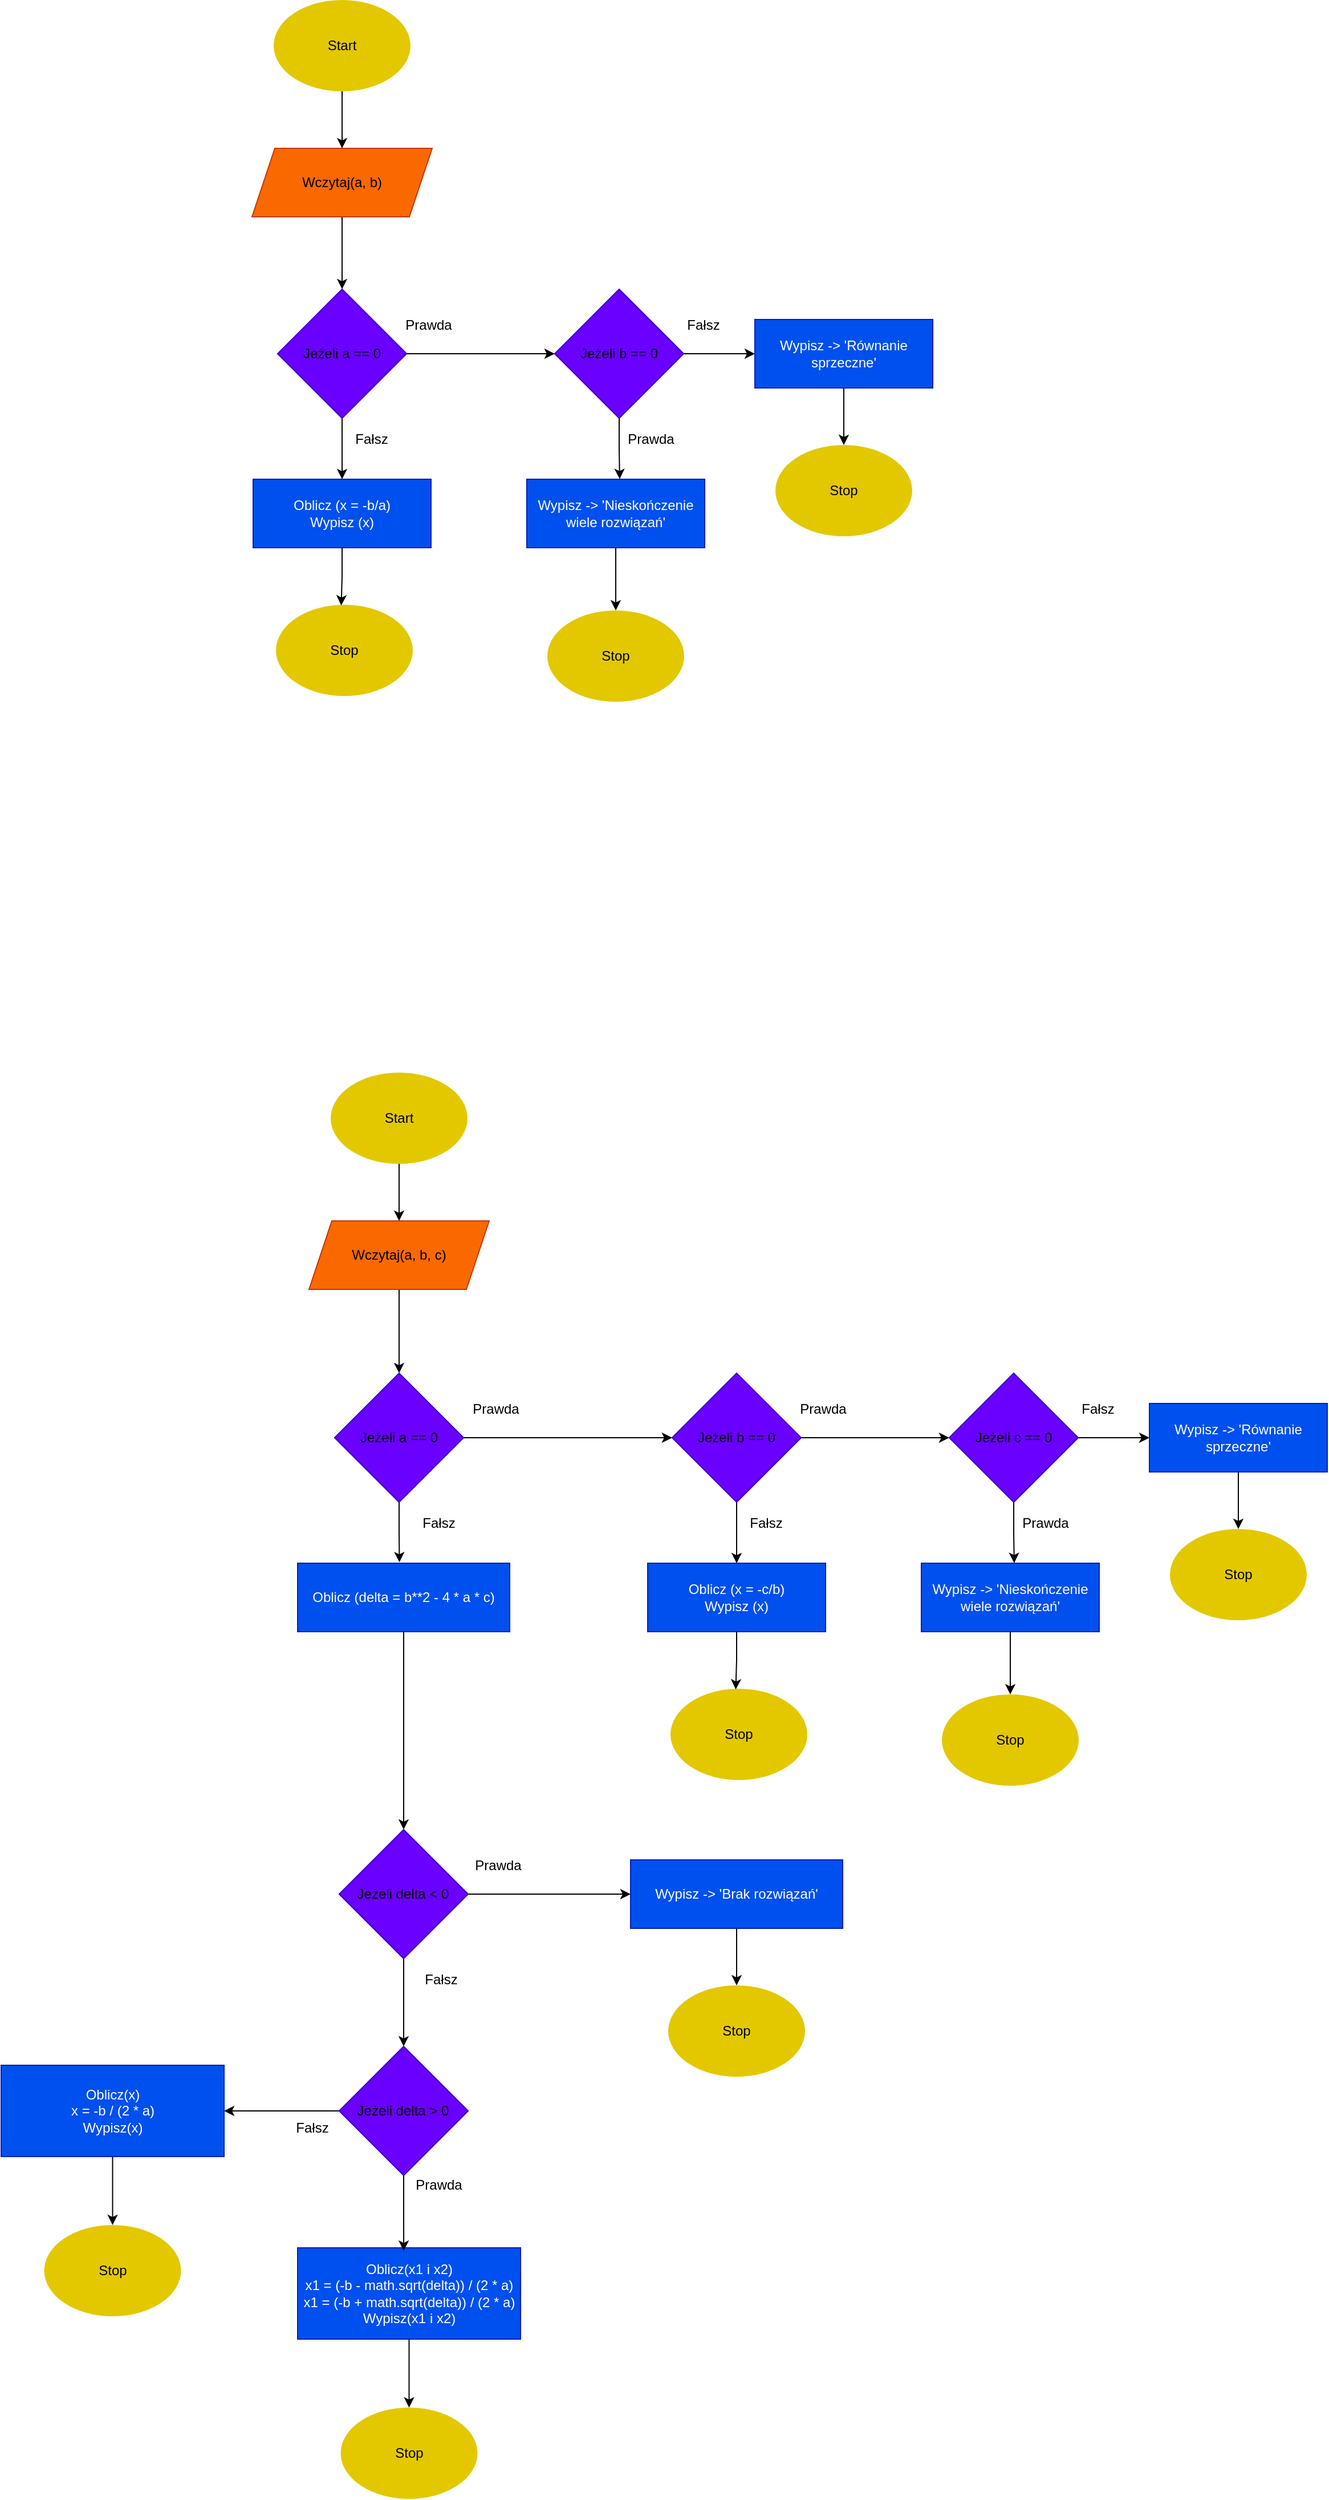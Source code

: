 <mxfile version="28.2.7">
  <diagram name="Strona-1" id="uBdcJJ9UPjB0a-8DTV41">
    <mxGraphModel dx="1600" dy="1216" grid="1" gridSize="10" guides="1" tooltips="1" connect="1" arrows="1" fold="1" page="1" pageScale="1" pageWidth="827" pageHeight="1169" math="0" shadow="0">
      <root>
        <mxCell id="0" />
        <mxCell id="1" parent="0" />
        <mxCell id="hcEXH8i47duYdszlL1R1-9" style="edgeStyle=orthogonalEdgeStyle;rounded=0;orthogonalLoop=1;jettySize=auto;html=1;" edge="1" parent="1" source="hcEXH8i47duYdszlL1R1-3" target="hcEXH8i47duYdszlL1R1-7">
          <mxGeometry relative="1" as="geometry" />
        </mxCell>
        <mxCell id="hcEXH8i47duYdszlL1R1-26" style="edgeStyle=orthogonalEdgeStyle;rounded=0;orthogonalLoop=1;jettySize=auto;html=1;entryX=0.5;entryY=0;entryDx=0;entryDy=0;" edge="1" parent="1" source="hcEXH8i47duYdszlL1R1-3" target="hcEXH8i47duYdszlL1R1-25">
          <mxGeometry relative="1" as="geometry" />
        </mxCell>
        <mxCell id="hcEXH8i47duYdszlL1R1-3" value="" style="whiteSpace=wrap;html=1;aspect=fixed;rotation=45;fillColor=#6a00ff;fontColor=#ffffff;strokeColor=#3700CC;" vertex="1" parent="1">
          <mxGeometry x="519" y="490" width="80" height="80" as="geometry" />
        </mxCell>
        <mxCell id="hcEXH8i47duYdszlL1R1-6" value="&lt;font style=&quot;color: light-dark(rgb(0, 0, 0), rgb(0, 0, 0));&quot;&gt;Jeżeli a == 0&lt;/font&gt;" style="text;html=1;whiteSpace=wrap;align=center;verticalAlign=middle;rounded=0;" vertex="1" parent="1">
          <mxGeometry x="518" y="515" width="82" height="30" as="geometry" />
        </mxCell>
        <mxCell id="hcEXH8i47duYdszlL1R1-14" style="edgeStyle=orthogonalEdgeStyle;rounded=0;orthogonalLoop=1;jettySize=auto;html=1;entryX=0;entryY=0.5;entryDx=0;entryDy=0;" edge="1" parent="1" source="hcEXH8i47duYdszlL1R1-7" target="hcEXH8i47duYdszlL1R1-13">
          <mxGeometry relative="1" as="geometry" />
        </mxCell>
        <mxCell id="hcEXH8i47duYdszlL1R1-7" value="" style="whiteSpace=wrap;html=1;aspect=fixed;rotation=45;fillColor=#6a00ff;fontColor=#ffffff;strokeColor=#3700CC;" vertex="1" parent="1">
          <mxGeometry x="761.999" y="489.999" width="80" height="80" as="geometry" />
        </mxCell>
        <mxCell id="hcEXH8i47duYdszlL1R1-8" value="&lt;font style=&quot;color: light-dark(rgb(0, 0, 0), rgb(0, 0, 0));&quot;&gt;Jeżeli b == 0&lt;/font&gt;" style="text;html=1;whiteSpace=wrap;align=center;verticalAlign=middle;rounded=0;" vertex="1" parent="1">
          <mxGeometry x="760.999" y="514.999" width="82" height="30" as="geometry" />
        </mxCell>
        <mxCell id="hcEXH8i47duYdszlL1R1-22" style="edgeStyle=orthogonalEdgeStyle;rounded=0;orthogonalLoop=1;jettySize=auto;html=1;entryX=0.5;entryY=0;entryDx=0;entryDy=0;" edge="1" parent="1" source="hcEXH8i47duYdszlL1R1-11" target="hcEXH8i47duYdszlL1R1-21">
          <mxGeometry relative="1" as="geometry" />
        </mxCell>
        <mxCell id="hcEXH8i47duYdszlL1R1-11" value="Wypisz -&amp;gt; &#39;Nieskończenie wiele rozwiązań&#39;" style="rounded=0;whiteSpace=wrap;html=1;fillColor=#0050ef;fontColor=#ffffff;strokeColor=#001DBC;" vertex="1" parent="1">
          <mxGeometry x="721" y="640" width="156" height="60" as="geometry" />
        </mxCell>
        <mxCell id="hcEXH8i47duYdszlL1R1-12" style="edgeStyle=orthogonalEdgeStyle;rounded=0;orthogonalLoop=1;jettySize=auto;html=1;entryX=0.522;entryY=-0.003;entryDx=0;entryDy=0;entryPerimeter=0;" edge="1" parent="1" source="hcEXH8i47duYdszlL1R1-7" target="hcEXH8i47duYdszlL1R1-11">
          <mxGeometry relative="1" as="geometry" />
        </mxCell>
        <mxCell id="hcEXH8i47duYdszlL1R1-24" style="edgeStyle=orthogonalEdgeStyle;rounded=0;orthogonalLoop=1;jettySize=auto;html=1;entryX=0.5;entryY=0;entryDx=0;entryDy=0;" edge="1" parent="1" source="hcEXH8i47duYdszlL1R1-13" target="hcEXH8i47duYdszlL1R1-23">
          <mxGeometry relative="1" as="geometry" />
        </mxCell>
        <mxCell id="hcEXH8i47duYdszlL1R1-13" value="Wypisz -&amp;gt; &#39;Równanie sprzeczne&#39;" style="rounded=0;whiteSpace=wrap;html=1;fillColor=#0050ef;fontColor=#ffffff;strokeColor=#001DBC;" vertex="1" parent="1">
          <mxGeometry x="921" y="500" width="156" height="60" as="geometry" />
        </mxCell>
        <mxCell id="hcEXH8i47duYdszlL1R1-15" value="Prawda" style="text;html=1;whiteSpace=wrap;strokeColor=none;fillColor=none;align=center;verticalAlign=middle;rounded=0;" vertex="1" parent="1">
          <mxGeometry x="805" y="590" width="50" height="30" as="geometry" />
        </mxCell>
        <mxCell id="hcEXH8i47duYdszlL1R1-16" value="Fałsz" style="text;html=1;whiteSpace=wrap;strokeColor=none;fillColor=none;align=center;verticalAlign=middle;rounded=0;" vertex="1" parent="1">
          <mxGeometry x="851" y="490" width="50" height="30" as="geometry" />
        </mxCell>
        <mxCell id="hcEXH8i47duYdszlL1R1-18" style="edgeStyle=orthogonalEdgeStyle;rounded=0;orthogonalLoop=1;jettySize=auto;html=1;entryX=0;entryY=0;entryDx=0;entryDy=0;" edge="1" parent="1" source="hcEXH8i47duYdszlL1R1-17" target="hcEXH8i47duYdszlL1R1-3">
          <mxGeometry relative="1" as="geometry" />
        </mxCell>
        <mxCell id="hcEXH8i47duYdszlL1R1-17" value="Wczytaj(a, b)" style="shape=parallelogram;perimeter=parallelogramPerimeter;whiteSpace=wrap;html=1;fixedSize=1;fillColor=#fa6800;strokeColor=#C73500;fontColor=#000000;" vertex="1" parent="1">
          <mxGeometry x="480" y="350" width="158" height="60" as="geometry" />
        </mxCell>
        <mxCell id="hcEXH8i47duYdszlL1R1-20" style="edgeStyle=orthogonalEdgeStyle;rounded=0;orthogonalLoop=1;jettySize=auto;html=1;entryX=0.5;entryY=0;entryDx=0;entryDy=0;" edge="1" parent="1" source="hcEXH8i47duYdszlL1R1-19" target="hcEXH8i47duYdszlL1R1-17">
          <mxGeometry relative="1" as="geometry" />
        </mxCell>
        <mxCell id="hcEXH8i47duYdszlL1R1-19" value="&lt;font style=&quot;color: light-dark(rgb(0, 0, 0), rgb(11, 11, 11));&quot;&gt;Start&lt;/font&gt;" style="ellipse;whiteSpace=wrap;html=1;fillColor=light-dark(#E3C800,#FFFF99);fontColor=#000000;strokeColor=none;" vertex="1" parent="1">
          <mxGeometry x="499" y="220" width="120" height="80" as="geometry" />
        </mxCell>
        <mxCell id="hcEXH8i47duYdszlL1R1-21" value="&lt;font style=&quot;color: light-dark(rgb(0, 0, 0), rgb(11, 11, 11));&quot;&gt;Stop&lt;/font&gt;" style="ellipse;whiteSpace=wrap;html=1;fillColor=light-dark(#E3C800,#FFFF99);fontColor=#000000;strokeColor=none;" vertex="1" parent="1">
          <mxGeometry x="739" y="755" width="120" height="80" as="geometry" />
        </mxCell>
        <mxCell id="hcEXH8i47duYdszlL1R1-23" value="&lt;font style=&quot;color: light-dark(rgb(0, 0, 0), rgb(11, 11, 11));&quot;&gt;Stop&lt;/font&gt;" style="ellipse;whiteSpace=wrap;html=1;fillColor=light-dark(#E3C800,#FFFF99);fontColor=#000000;strokeColor=none;" vertex="1" parent="1">
          <mxGeometry x="939" y="610" width="120" height="80" as="geometry" />
        </mxCell>
        <mxCell id="hcEXH8i47duYdszlL1R1-25" value="Oblicz (x = -b/a)&lt;div&gt;Wypisz (x)&lt;/div&gt;" style="rounded=0;whiteSpace=wrap;html=1;fillColor=#0050ef;fontColor=#ffffff;strokeColor=#001DBC;" vertex="1" parent="1">
          <mxGeometry x="481" y="640" width="156" height="60" as="geometry" />
        </mxCell>
        <mxCell id="hcEXH8i47duYdszlL1R1-27" value="&lt;font style=&quot;color: light-dark(rgb(0, 0, 0), rgb(11, 11, 11));&quot;&gt;Stop&lt;/font&gt;" style="ellipse;whiteSpace=wrap;html=1;fillColor=light-dark(#E3C800,#FFFF99);fontColor=#000000;strokeColor=none;" vertex="1" parent="1">
          <mxGeometry x="501" y="750" width="120" height="80" as="geometry" />
        </mxCell>
        <mxCell id="hcEXH8i47duYdszlL1R1-30" style="edgeStyle=orthogonalEdgeStyle;rounded=0;orthogonalLoop=1;jettySize=auto;html=1;entryX=0.477;entryY=0.008;entryDx=0;entryDy=0;entryPerimeter=0;" edge="1" parent="1" source="hcEXH8i47duYdszlL1R1-25" target="hcEXH8i47duYdszlL1R1-27">
          <mxGeometry relative="1" as="geometry" />
        </mxCell>
        <mxCell id="hcEXH8i47duYdszlL1R1-31" value="Fałsz" style="text;html=1;whiteSpace=wrap;strokeColor=none;fillColor=none;align=center;verticalAlign=middle;rounded=0;" vertex="1" parent="1">
          <mxGeometry x="560" y="590" width="50" height="30" as="geometry" />
        </mxCell>
        <mxCell id="hcEXH8i47duYdszlL1R1-32" value="Prawda" style="text;html=1;whiteSpace=wrap;strokeColor=none;fillColor=none;align=center;verticalAlign=middle;rounded=0;" vertex="1" parent="1">
          <mxGeometry x="610" y="490" width="50" height="30" as="geometry" />
        </mxCell>
        <mxCell id="hcEXH8i47duYdszlL1R1-41" style="edgeStyle=orthogonalEdgeStyle;rounded=0;orthogonalLoop=1;jettySize=auto;html=1;entryX=0;entryY=0;entryDx=0;entryDy=0;" edge="1" parent="1" source="hcEXH8i47duYdszlL1R1-33" target="hcEXH8i47duYdszlL1R1-37">
          <mxGeometry relative="1" as="geometry" />
        </mxCell>
        <mxCell id="hcEXH8i47duYdszlL1R1-33" value="Wczytaj(a, b, c)" style="shape=parallelogram;perimeter=parallelogramPerimeter;whiteSpace=wrap;html=1;fixedSize=1;fillColor=#fa6800;strokeColor=#C73500;fontColor=#000000;" vertex="1" parent="1">
          <mxGeometry x="530" y="1290" width="158" height="60" as="geometry" />
        </mxCell>
        <mxCell id="hcEXH8i47duYdszlL1R1-34" style="edgeStyle=orthogonalEdgeStyle;rounded=0;orthogonalLoop=1;jettySize=auto;html=1;entryX=0.5;entryY=0;entryDx=0;entryDy=0;" edge="1" parent="1" source="hcEXH8i47duYdszlL1R1-35" target="hcEXH8i47duYdszlL1R1-33">
          <mxGeometry relative="1" as="geometry" />
        </mxCell>
        <mxCell id="hcEXH8i47duYdszlL1R1-35" value="&lt;font style=&quot;color: light-dark(rgb(0, 0, 0), rgb(11, 11, 11));&quot;&gt;Start&lt;/font&gt;" style="ellipse;whiteSpace=wrap;html=1;fillColor=light-dark(#E3C800,#FFFF99);fontColor=#000000;strokeColor=none;" vertex="1" parent="1">
          <mxGeometry x="549" y="1160" width="120" height="80" as="geometry" />
        </mxCell>
        <mxCell id="hcEXH8i47duYdszlL1R1-82" style="edgeStyle=orthogonalEdgeStyle;rounded=0;orthogonalLoop=1;jettySize=auto;html=1;entryX=0;entryY=1;entryDx=0;entryDy=0;" edge="1" parent="1" source="hcEXH8i47duYdszlL1R1-37" target="hcEXH8i47duYdszlL1R1-63">
          <mxGeometry relative="1" as="geometry" />
        </mxCell>
        <mxCell id="hcEXH8i47duYdszlL1R1-37" value="" style="whiteSpace=wrap;html=1;aspect=fixed;rotation=45;fillColor=#6a00ff;fontColor=#ffffff;strokeColor=#3700CC;" vertex="1" parent="1">
          <mxGeometry x="568.999" y="1439.999" width="80" height="80" as="geometry" />
        </mxCell>
        <mxCell id="hcEXH8i47duYdszlL1R1-38" value="&lt;font style=&quot;color: light-dark(rgb(0, 0, 0), rgb(0, 0, 0));&quot;&gt;Jeżeli a == 0&lt;/font&gt;" style="text;html=1;whiteSpace=wrap;align=center;verticalAlign=middle;rounded=0;" vertex="1" parent="1">
          <mxGeometry x="567.999" y="1464.999" width="82" height="30" as="geometry" />
        </mxCell>
        <mxCell id="hcEXH8i47duYdszlL1R1-39" value="Fałsz" style="text;html=1;whiteSpace=wrap;strokeColor=none;fillColor=none;align=center;verticalAlign=middle;rounded=0;" vertex="1" parent="1">
          <mxGeometry x="619" y="1540" width="50" height="30" as="geometry" />
        </mxCell>
        <mxCell id="hcEXH8i47duYdszlL1R1-40" value="Prawda" style="text;html=1;whiteSpace=wrap;strokeColor=none;fillColor=none;align=center;verticalAlign=middle;rounded=0;" vertex="1" parent="1">
          <mxGeometry x="669" y="1440" width="50" height="30" as="geometry" />
        </mxCell>
        <mxCell id="hcEXH8i47duYdszlL1R1-61" style="edgeStyle=orthogonalEdgeStyle;rounded=0;orthogonalLoop=1;jettySize=auto;html=1;" edge="1" parent="1" source="hcEXH8i47duYdszlL1R1-63" target="hcEXH8i47duYdszlL1R1-66">
          <mxGeometry relative="1" as="geometry" />
        </mxCell>
        <mxCell id="hcEXH8i47duYdszlL1R1-62" style="edgeStyle=orthogonalEdgeStyle;rounded=0;orthogonalLoop=1;jettySize=auto;html=1;entryX=0.5;entryY=0;entryDx=0;entryDy=0;" edge="1" parent="1" source="hcEXH8i47duYdszlL1R1-63" target="hcEXH8i47duYdszlL1R1-77">
          <mxGeometry relative="1" as="geometry" />
        </mxCell>
        <mxCell id="hcEXH8i47duYdszlL1R1-63" value="" style="whiteSpace=wrap;html=1;aspect=fixed;rotation=45;fillColor=#6a00ff;fontColor=#ffffff;strokeColor=#3700CC;" vertex="1" parent="1">
          <mxGeometry x="865" y="1440" width="80" height="80" as="geometry" />
        </mxCell>
        <mxCell id="hcEXH8i47duYdszlL1R1-64" value="&lt;font style=&quot;color: light-dark(rgb(0, 0, 0), rgb(0, 0, 0));&quot;&gt;Jeżeli b == 0&lt;/font&gt;" style="text;html=1;whiteSpace=wrap;align=center;verticalAlign=middle;rounded=0;" vertex="1" parent="1">
          <mxGeometry x="864" y="1465" width="82" height="30" as="geometry" />
        </mxCell>
        <mxCell id="hcEXH8i47duYdszlL1R1-65" style="edgeStyle=orthogonalEdgeStyle;rounded=0;orthogonalLoop=1;jettySize=auto;html=1;entryX=0;entryY=0.5;entryDx=0;entryDy=0;" edge="1" parent="1" source="hcEXH8i47duYdszlL1R1-66" target="hcEXH8i47duYdszlL1R1-72">
          <mxGeometry relative="1" as="geometry" />
        </mxCell>
        <mxCell id="hcEXH8i47duYdszlL1R1-66" value="" style="whiteSpace=wrap;html=1;aspect=fixed;rotation=45;fillColor=#6a00ff;fontColor=#ffffff;strokeColor=#3700CC;" vertex="1" parent="1">
          <mxGeometry x="1107.999" y="1439.999" width="80" height="80" as="geometry" />
        </mxCell>
        <mxCell id="hcEXH8i47duYdszlL1R1-67" value="&lt;font style=&quot;color: light-dark(rgb(0, 0, 0), rgb(0, 0, 0));&quot;&gt;Jeżeli c == 0&lt;/font&gt;" style="text;html=1;whiteSpace=wrap;align=center;verticalAlign=middle;rounded=0;" vertex="1" parent="1">
          <mxGeometry x="1106.999" y="1464.999" width="82" height="30" as="geometry" />
        </mxCell>
        <mxCell id="hcEXH8i47duYdszlL1R1-68" style="edgeStyle=orthogonalEdgeStyle;rounded=0;orthogonalLoop=1;jettySize=auto;html=1;entryX=0.5;entryY=0;entryDx=0;entryDy=0;" edge="1" parent="1" source="hcEXH8i47duYdszlL1R1-69" target="hcEXH8i47duYdszlL1R1-75">
          <mxGeometry relative="1" as="geometry" />
        </mxCell>
        <mxCell id="hcEXH8i47duYdszlL1R1-69" value="Wypisz -&amp;gt; &#39;Nieskończenie wiele rozwiązań&#39;" style="rounded=0;whiteSpace=wrap;html=1;fillColor=#0050ef;fontColor=#ffffff;strokeColor=#001DBC;" vertex="1" parent="1">
          <mxGeometry x="1067" y="1590" width="156" height="60" as="geometry" />
        </mxCell>
        <mxCell id="hcEXH8i47duYdszlL1R1-70" style="edgeStyle=orthogonalEdgeStyle;rounded=0;orthogonalLoop=1;jettySize=auto;html=1;entryX=0.522;entryY=-0.003;entryDx=0;entryDy=0;entryPerimeter=0;" edge="1" parent="1" source="hcEXH8i47duYdszlL1R1-66" target="hcEXH8i47duYdszlL1R1-69">
          <mxGeometry relative="1" as="geometry" />
        </mxCell>
        <mxCell id="hcEXH8i47duYdszlL1R1-71" style="edgeStyle=orthogonalEdgeStyle;rounded=0;orthogonalLoop=1;jettySize=auto;html=1;entryX=0.5;entryY=0;entryDx=0;entryDy=0;" edge="1" parent="1" source="hcEXH8i47duYdszlL1R1-72" target="hcEXH8i47duYdszlL1R1-76">
          <mxGeometry relative="1" as="geometry" />
        </mxCell>
        <mxCell id="hcEXH8i47duYdszlL1R1-72" value="Wypisz -&amp;gt; &#39;Równanie sprzeczne&#39;" style="rounded=0;whiteSpace=wrap;html=1;fillColor=#0050ef;fontColor=#ffffff;strokeColor=#001DBC;" vertex="1" parent="1">
          <mxGeometry x="1267" y="1450" width="156" height="60" as="geometry" />
        </mxCell>
        <mxCell id="hcEXH8i47duYdszlL1R1-73" value="Prawda" style="text;html=1;whiteSpace=wrap;strokeColor=none;fillColor=none;align=center;verticalAlign=middle;rounded=0;" vertex="1" parent="1">
          <mxGeometry x="1151" y="1540" width="50" height="30" as="geometry" />
        </mxCell>
        <mxCell id="hcEXH8i47duYdszlL1R1-74" value="Fałsz" style="text;html=1;whiteSpace=wrap;strokeColor=none;fillColor=none;align=center;verticalAlign=middle;rounded=0;" vertex="1" parent="1">
          <mxGeometry x="1197" y="1440" width="50" height="30" as="geometry" />
        </mxCell>
        <mxCell id="hcEXH8i47duYdszlL1R1-75" value="&lt;font style=&quot;color: light-dark(rgb(0, 0, 0), rgb(11, 11, 11));&quot;&gt;Stop&lt;/font&gt;" style="ellipse;whiteSpace=wrap;html=1;fillColor=light-dark(#E3C800,#FFFF99);fontColor=#000000;strokeColor=none;" vertex="1" parent="1">
          <mxGeometry x="1085" y="1705" width="120" height="80" as="geometry" />
        </mxCell>
        <mxCell id="hcEXH8i47duYdszlL1R1-76" value="&lt;font style=&quot;color: light-dark(rgb(0, 0, 0), rgb(11, 11, 11));&quot;&gt;Stop&lt;/font&gt;" style="ellipse;whiteSpace=wrap;html=1;fillColor=light-dark(#E3C800,#FFFF99);fontColor=#000000;strokeColor=none;" vertex="1" parent="1">
          <mxGeometry x="1285" y="1560" width="120" height="80" as="geometry" />
        </mxCell>
        <mxCell id="hcEXH8i47duYdszlL1R1-77" value="Oblicz (x = -c/b)&lt;div&gt;Wypisz (x)&lt;/div&gt;" style="rounded=0;whiteSpace=wrap;html=1;fillColor=#0050ef;fontColor=#ffffff;strokeColor=#001DBC;" vertex="1" parent="1">
          <mxGeometry x="827" y="1590" width="156" height="60" as="geometry" />
        </mxCell>
        <mxCell id="hcEXH8i47duYdszlL1R1-78" value="&lt;font style=&quot;color: light-dark(rgb(0, 0, 0), rgb(11, 11, 11));&quot;&gt;Stop&lt;/font&gt;" style="ellipse;whiteSpace=wrap;html=1;fillColor=light-dark(#E3C800,#FFFF99);fontColor=#000000;strokeColor=none;" vertex="1" parent="1">
          <mxGeometry x="847" y="1700" width="120" height="80" as="geometry" />
        </mxCell>
        <mxCell id="hcEXH8i47duYdszlL1R1-79" style="edgeStyle=orthogonalEdgeStyle;rounded=0;orthogonalLoop=1;jettySize=auto;html=1;entryX=0.477;entryY=0.008;entryDx=0;entryDy=0;entryPerimeter=0;" edge="1" parent="1" source="hcEXH8i47duYdszlL1R1-77" target="hcEXH8i47duYdszlL1R1-78">
          <mxGeometry relative="1" as="geometry" />
        </mxCell>
        <mxCell id="hcEXH8i47duYdszlL1R1-80" value="Fałsz" style="text;html=1;whiteSpace=wrap;strokeColor=none;fillColor=none;align=center;verticalAlign=middle;rounded=0;" vertex="1" parent="1">
          <mxGeometry x="906" y="1540" width="50" height="30" as="geometry" />
        </mxCell>
        <mxCell id="hcEXH8i47duYdszlL1R1-81" value="Prawda" style="text;html=1;whiteSpace=wrap;strokeColor=none;fillColor=none;align=center;verticalAlign=middle;rounded=0;" vertex="1" parent="1">
          <mxGeometry x="956" y="1440" width="50" height="30" as="geometry" />
        </mxCell>
        <mxCell id="hcEXH8i47duYdszlL1R1-88" style="edgeStyle=orthogonalEdgeStyle;rounded=0;orthogonalLoop=1;jettySize=auto;html=1;entryX=0;entryY=0;entryDx=0;entryDy=0;" edge="1" parent="1" source="hcEXH8i47duYdszlL1R1-83" target="hcEXH8i47duYdszlL1R1-86">
          <mxGeometry relative="1" as="geometry" />
        </mxCell>
        <mxCell id="hcEXH8i47duYdszlL1R1-83" value="Oblicz (delta = b**2 - 4 * a * c)" style="rounded=0;whiteSpace=wrap;html=1;fillColor=#0050ef;fontColor=#ffffff;strokeColor=#001DBC;" vertex="1" parent="1">
          <mxGeometry x="520" y="1590" width="186" height="60" as="geometry" />
        </mxCell>
        <mxCell id="hcEXH8i47duYdszlL1R1-85" style="edgeStyle=orthogonalEdgeStyle;rounded=0;orthogonalLoop=1;jettySize=auto;html=1;entryX=0.48;entryY=-0.014;entryDx=0;entryDy=0;entryPerimeter=0;" edge="1" parent="1" source="hcEXH8i47duYdszlL1R1-37" target="hcEXH8i47duYdszlL1R1-83">
          <mxGeometry relative="1" as="geometry" />
        </mxCell>
        <mxCell id="hcEXH8i47duYdszlL1R1-93" style="edgeStyle=orthogonalEdgeStyle;rounded=0;orthogonalLoop=1;jettySize=auto;html=1;entryX=0;entryY=0.5;entryDx=0;entryDy=0;" edge="1" parent="1" source="hcEXH8i47duYdszlL1R1-86" target="hcEXH8i47duYdszlL1R1-90">
          <mxGeometry relative="1" as="geometry" />
        </mxCell>
        <mxCell id="hcEXH8i47duYdszlL1R1-99" style="edgeStyle=orthogonalEdgeStyle;rounded=0;orthogonalLoop=1;jettySize=auto;html=1;entryX=0;entryY=0;entryDx=0;entryDy=0;" edge="1" parent="1" source="hcEXH8i47duYdszlL1R1-86" target="hcEXH8i47duYdszlL1R1-94">
          <mxGeometry relative="1" as="geometry" />
        </mxCell>
        <mxCell id="hcEXH8i47duYdszlL1R1-86" value="" style="whiteSpace=wrap;html=1;aspect=fixed;rotation=45;fillColor=#6a00ff;fontColor=#ffffff;strokeColor=#3700CC;" vertex="1" parent="1">
          <mxGeometry x="572.999" y="1839.999" width="80" height="80" as="geometry" />
        </mxCell>
        <mxCell id="hcEXH8i47duYdszlL1R1-87" value="&lt;font style=&quot;color: light-dark(rgb(0, 0, 0), rgb(0, 0, 0));&quot;&gt;Jeżeli delta &amp;lt; 0&lt;/font&gt;" style="text;html=1;whiteSpace=wrap;align=center;verticalAlign=middle;rounded=0;" vertex="1" parent="1">
          <mxGeometry x="570" y="1865" width="85" height="30" as="geometry" />
        </mxCell>
        <mxCell id="hcEXH8i47duYdszlL1R1-92" style="edgeStyle=orthogonalEdgeStyle;rounded=0;orthogonalLoop=1;jettySize=auto;html=1;entryX=0.5;entryY=0;entryDx=0;entryDy=0;" edge="1" parent="1" source="hcEXH8i47duYdszlL1R1-90" target="hcEXH8i47duYdszlL1R1-91">
          <mxGeometry relative="1" as="geometry" />
        </mxCell>
        <mxCell id="hcEXH8i47duYdszlL1R1-90" value="Wypisz -&amp;gt; &#39;Brak rozwiązań&#39;" style="rounded=0;whiteSpace=wrap;html=1;fillColor=#0050ef;fontColor=#ffffff;strokeColor=#001DBC;" vertex="1" parent="1">
          <mxGeometry x="812" y="1850" width="186" height="60" as="geometry" />
        </mxCell>
        <mxCell id="hcEXH8i47duYdszlL1R1-91" value="&lt;font style=&quot;color: light-dark(rgb(0, 0, 0), rgb(11, 11, 11));&quot;&gt;Stop&lt;/font&gt;" style="ellipse;whiteSpace=wrap;html=1;fillColor=light-dark(#E3C800,#FFFF99);fontColor=#000000;strokeColor=none;" vertex="1" parent="1">
          <mxGeometry x="845" y="1960" width="120" height="80" as="geometry" />
        </mxCell>
        <mxCell id="hcEXH8i47duYdszlL1R1-105" style="edgeStyle=orthogonalEdgeStyle;rounded=0;orthogonalLoop=1;jettySize=auto;html=1;entryX=1;entryY=0.5;entryDx=0;entryDy=0;" edge="1" parent="1" source="hcEXH8i47duYdszlL1R1-94" target="hcEXH8i47duYdszlL1R1-104">
          <mxGeometry relative="1" as="geometry" />
        </mxCell>
        <mxCell id="hcEXH8i47duYdszlL1R1-94" value="" style="whiteSpace=wrap;html=1;aspect=fixed;rotation=45;fillColor=#6a00ff;fontColor=#ffffff;strokeColor=#3700CC;" vertex="1" parent="1">
          <mxGeometry x="572.999" y="2029.999" width="80" height="80" as="geometry" />
        </mxCell>
        <mxCell id="hcEXH8i47duYdszlL1R1-95" value="&lt;font style=&quot;color: light-dark(rgb(0, 0, 0), rgb(0, 0, 0));&quot;&gt;Jeżeli delta &amp;gt; 0&lt;/font&gt;" style="text;html=1;whiteSpace=wrap;align=center;verticalAlign=middle;rounded=0;" vertex="1" parent="1">
          <mxGeometry x="570.0" y="2055" width="85" height="30" as="geometry" />
        </mxCell>
        <mxCell id="hcEXH8i47duYdszlL1R1-108" style="edgeStyle=orthogonalEdgeStyle;rounded=0;orthogonalLoop=1;jettySize=auto;html=1;entryX=0.5;entryY=0;entryDx=0;entryDy=0;" edge="1" parent="1" source="hcEXH8i47duYdszlL1R1-96" target="hcEXH8i47duYdszlL1R1-102">
          <mxGeometry relative="1" as="geometry" />
        </mxCell>
        <mxCell id="hcEXH8i47duYdszlL1R1-96" value="&lt;div&gt;Oblicz(x1 i x2)&lt;/div&gt;x1 = (-b - math.sqrt(delta)) / (2 * a)&lt;div&gt;x1 = (-b + math.sqrt(delta)) / (2 * a)&lt;/div&gt;&lt;div&gt;Wypisz(x1 i x2)&lt;/div&gt;" style="rounded=0;whiteSpace=wrap;html=1;fillColor=#0050ef;fontColor=#ffffff;strokeColor=#001DBC;" vertex="1" parent="1">
          <mxGeometry x="520" y="2190" width="195.5" height="80" as="geometry" />
        </mxCell>
        <mxCell id="hcEXH8i47duYdszlL1R1-97" value="Fałsz" style="text;html=1;whiteSpace=wrap;strokeColor=none;fillColor=none;align=center;verticalAlign=middle;rounded=0;" vertex="1" parent="1">
          <mxGeometry x="621" y="1940" width="50" height="30" as="geometry" />
        </mxCell>
        <mxCell id="hcEXH8i47duYdszlL1R1-98" value="Prawda" style="text;html=1;whiteSpace=wrap;strokeColor=none;fillColor=none;align=center;verticalAlign=middle;rounded=0;" vertex="1" parent="1">
          <mxGeometry x="671" y="1840" width="50" height="30" as="geometry" />
        </mxCell>
        <mxCell id="hcEXH8i47duYdszlL1R1-100" style="edgeStyle=orthogonalEdgeStyle;rounded=0;orthogonalLoop=1;jettySize=auto;html=1;entryX=0.476;entryY=0.033;entryDx=0;entryDy=0;entryPerimeter=0;" edge="1" parent="1" source="hcEXH8i47duYdszlL1R1-94" target="hcEXH8i47duYdszlL1R1-96">
          <mxGeometry relative="1" as="geometry" />
        </mxCell>
        <mxCell id="hcEXH8i47duYdszlL1R1-101" value="Prawda" style="text;html=1;whiteSpace=wrap;strokeColor=none;fillColor=none;align=center;verticalAlign=middle;rounded=0;" vertex="1" parent="1">
          <mxGeometry x="619" y="2120" width="50" height="30" as="geometry" />
        </mxCell>
        <mxCell id="hcEXH8i47duYdszlL1R1-102" value="&lt;font style=&quot;color: light-dark(rgb(0, 0, 0), rgb(11, 11, 11));&quot;&gt;Stop&lt;/font&gt;" style="ellipse;whiteSpace=wrap;html=1;fillColor=light-dark(#E3C800,#FFFF99);fontColor=#000000;strokeColor=none;" vertex="1" parent="1">
          <mxGeometry x="557.75" y="2330" width="120" height="80" as="geometry" />
        </mxCell>
        <mxCell id="hcEXH8i47duYdszlL1R1-107" style="edgeStyle=orthogonalEdgeStyle;rounded=0;orthogonalLoop=1;jettySize=auto;html=1;entryX=0.5;entryY=0;entryDx=0;entryDy=0;" edge="1" parent="1" source="hcEXH8i47duYdszlL1R1-104" target="hcEXH8i47duYdszlL1R1-106">
          <mxGeometry relative="1" as="geometry" />
        </mxCell>
        <mxCell id="hcEXH8i47duYdszlL1R1-104" value="&lt;div&gt;Oblicz(x)&lt;/div&gt;x = -b / (2 * a)&lt;br&gt;&lt;div&gt;Wypisz(x)&lt;/div&gt;" style="rounded=0;whiteSpace=wrap;html=1;fillColor=#0050ef;fontColor=#ffffff;strokeColor=#001DBC;" vertex="1" parent="1">
          <mxGeometry x="260" y="2030" width="195.5" height="80" as="geometry" />
        </mxCell>
        <mxCell id="hcEXH8i47duYdszlL1R1-106" value="&lt;font style=&quot;color: light-dark(rgb(0, 0, 0), rgb(11, 11, 11));&quot;&gt;Stop&lt;/font&gt;" style="ellipse;whiteSpace=wrap;html=1;fillColor=light-dark(#E3C800,#FFFF99);fontColor=#000000;strokeColor=none;" vertex="1" parent="1">
          <mxGeometry x="297.75" y="2170" width="120" height="80" as="geometry" />
        </mxCell>
        <mxCell id="hcEXH8i47duYdszlL1R1-109" value="Fałsz" style="text;html=1;whiteSpace=wrap;strokeColor=none;fillColor=none;align=center;verticalAlign=middle;rounded=0;" vertex="1" parent="1">
          <mxGeometry x="507.75" y="2070" width="50" height="30" as="geometry" />
        </mxCell>
      </root>
    </mxGraphModel>
  </diagram>
</mxfile>
